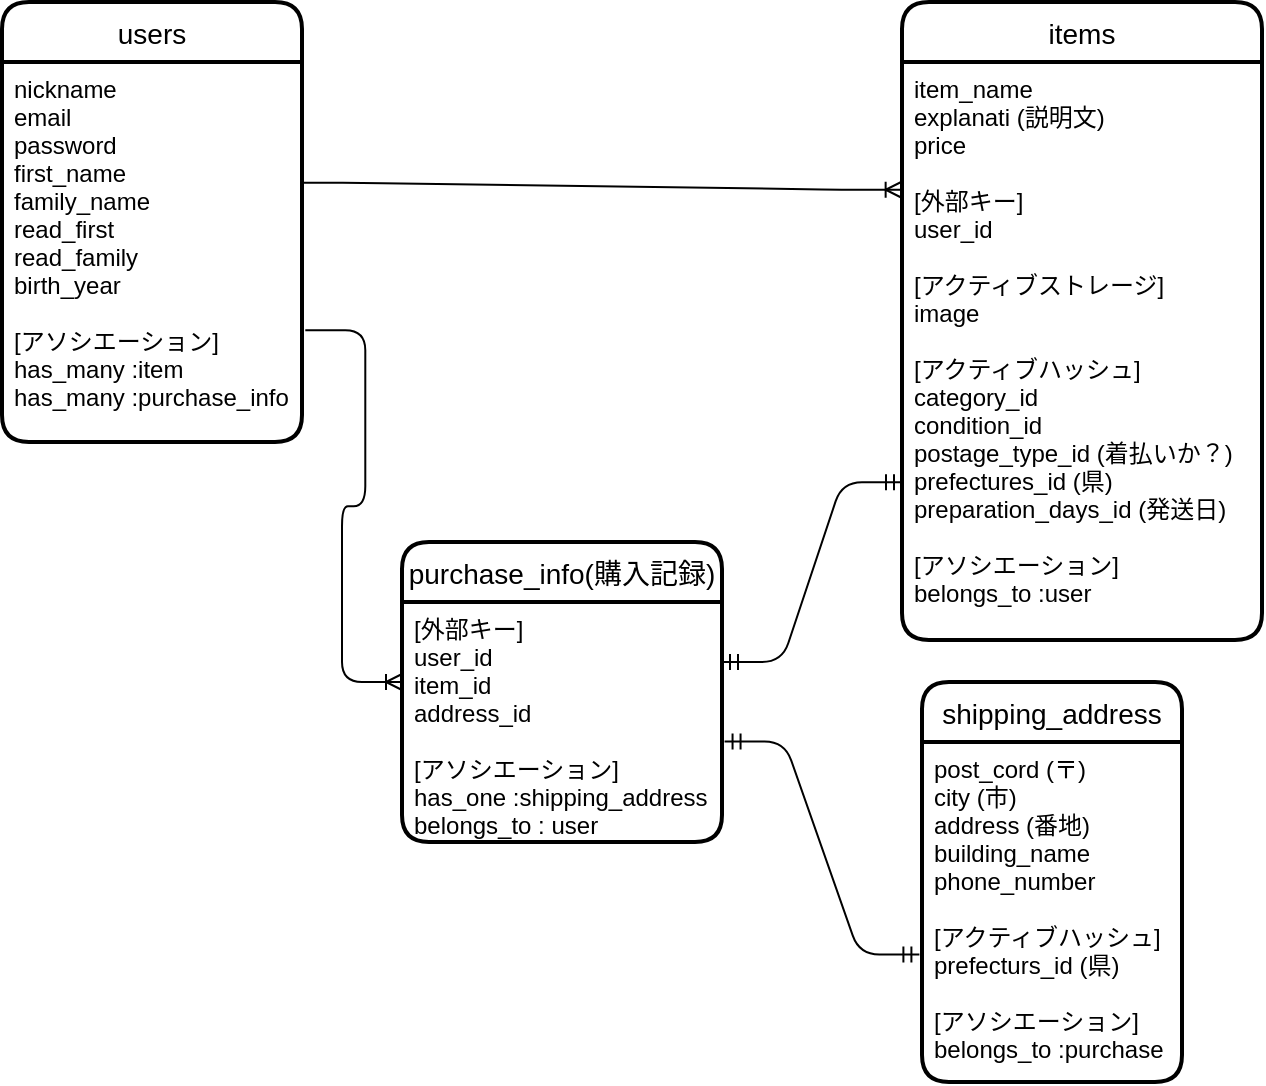 <mxfile version="13.10.0" type="embed">
    <diagram id="y7oEp9IW8L8wuzuZ9hH4" name="ページ1">
        <mxGraphModel dx="203" dy="487" grid="1" gridSize="10" guides="1" tooltips="1" connect="1" arrows="1" fold="1" page="1" pageScale="1" pageWidth="850" pageHeight="1100" math="0" shadow="0">
            <root>
                <mxCell id="0"/>
                <mxCell id="1" parent="0"/>
                <mxCell id="51" value="users" style="swimlane;childLayout=stackLayout;horizontal=1;startSize=30;horizontalStack=0;rounded=1;fontSize=14;fontStyle=0;strokeWidth=2;resizeParent=0;resizeLast=1;shadow=0;dashed=0;align=center;" vertex="1" parent="1">
                    <mxGeometry x="10" y="30" width="150" height="220" as="geometry"/>
                </mxCell>
                <mxCell id="52" value="nickname&#10;email&#10;password&#10;first_name&#10;family_name&#10;read_first&#10;read_family&#10;birth_year&#10;&#10;[アソシエーション]&#10;has_many :item&#10;has_many :purchase_info&#10;&#10;" style="align=left;strokeColor=none;fillColor=none;spacingLeft=4;fontSize=12;verticalAlign=top;resizable=0;rotatable=0;part=1;" vertex="1" parent="51">
                    <mxGeometry y="30" width="150" height="190" as="geometry"/>
                </mxCell>
                <mxCell id="54" style="edgeStyle=orthogonalEdgeStyle;rounded=0;orthogonalLoop=1;jettySize=auto;html=1;exitX=0.5;exitY=1;exitDx=0;exitDy=0;" edge="1" parent="51" source="52" target="52">
                    <mxGeometry relative="1" as="geometry"/>
                </mxCell>
                <mxCell id="58" value="items" style="swimlane;childLayout=stackLayout;horizontal=1;startSize=30;horizontalStack=0;rounded=1;fontSize=14;fontStyle=0;strokeWidth=2;resizeParent=0;resizeLast=1;shadow=0;dashed=0;align=center;" vertex="1" parent="1">
                    <mxGeometry x="460" y="30" width="180" height="319" as="geometry"/>
                </mxCell>
                <mxCell id="59" value="item_name&#10;explanati (説明文)&#10;price&#10;&#10;[外部キー]&#10;user_id&#10;&#10;[アクティブストレージ]&#10;image&#10;&#10;[アクティブハッシュ]&#10;category_id&#10;condition_id&#10;postage_type_id (着払いか？)&#10;prefectures_id (県)&#10;preparation_days_id (発送日)&#10;&#10;[アソシエーション]&#10;belongs_to :user&#10;&#10;&#10;&#10;&#10;" style="align=left;strokeColor=none;fillColor=none;spacingLeft=4;fontSize=12;verticalAlign=top;resizable=0;rotatable=0;part=1;" vertex="1" parent="58">
                    <mxGeometry y="30" width="180" height="289" as="geometry"/>
                </mxCell>
                <mxCell id="61" value="shipping_address" style="swimlane;childLayout=stackLayout;horizontal=1;startSize=30;horizontalStack=0;rounded=1;fontSize=14;fontStyle=0;strokeWidth=2;resizeParent=0;resizeLast=1;shadow=0;dashed=0;align=center;" vertex="1" parent="1">
                    <mxGeometry x="470" y="370" width="130" height="200" as="geometry"/>
                </mxCell>
                <mxCell id="62" value="post_cord (〒)&#10;city (市)&#10;address (番地)&#10;building_name&#10;phone_number&#10;&#10;[アクティブハッシュ]&#10;prefecturs_id (県)&#10;&#10;[アソシエーション]&#10;belongs_to :purchase" style="align=left;strokeColor=none;fillColor=none;spacingLeft=4;fontSize=12;verticalAlign=top;resizable=0;rotatable=0;part=1;" vertex="1" parent="61">
                    <mxGeometry y="30" width="130" height="170" as="geometry"/>
                </mxCell>
                <mxCell id="63" value="purchase_info(購入記録)" style="swimlane;childLayout=stackLayout;horizontal=1;startSize=30;horizontalStack=0;rounded=1;fontSize=14;fontStyle=0;strokeWidth=2;resizeParent=0;resizeLast=1;shadow=0;dashed=0;align=center;" vertex="1" parent="1">
                    <mxGeometry x="210" y="300" width="160" height="150" as="geometry"/>
                </mxCell>
                <mxCell id="64" value="[外部キー]&#10;user_id&#10;item_id&#10;address_id&#10;&#10;[アソシエーション]&#10;has_one :shipping_address&#10;belongs_to : user" style="align=left;strokeColor=none;fillColor=none;spacingLeft=4;fontSize=12;verticalAlign=top;resizable=0;rotatable=0;part=1;" vertex="1" parent="63">
                    <mxGeometry y="30" width="160" height="120" as="geometry"/>
                </mxCell>
                <mxCell id="74" value="" style="edgeStyle=entityRelationEdgeStyle;fontSize=12;html=1;endArrow=ERoneToMany;exitX=1.002;exitY=0.318;exitDx=0;exitDy=0;exitPerimeter=0;entryX=-0.001;entryY=0.221;entryDx=0;entryDy=0;entryPerimeter=0;" edge="1" parent="1" source="52" target="59">
                    <mxGeometry width="100" height="100" relative="1" as="geometry">
                        <mxPoint x="220" y="190" as="sourcePoint"/>
                        <mxPoint x="410" y="122" as="targetPoint"/>
                    </mxGeometry>
                </mxCell>
                <mxCell id="75" value="" style="edgeStyle=entityRelationEdgeStyle;fontSize=12;html=1;endArrow=ERmandOne;startArrow=ERmandOne;entryX=0;entryY=0.727;entryDx=0;entryDy=0;entryPerimeter=0;exitX=1;exitY=0.25;exitDx=0;exitDy=0;" edge="1" parent="1" source="64" target="59">
                    <mxGeometry width="100" height="100" relative="1" as="geometry">
                        <mxPoint x="230" y="420" as="sourcePoint"/>
                        <mxPoint x="330" y="270" as="targetPoint"/>
                    </mxGeometry>
                </mxCell>
                <mxCell id="81" value="" style="edgeStyle=entityRelationEdgeStyle;fontSize=12;html=1;endArrow=ERmandOne;startArrow=ERmandOne;entryX=-0.01;entryY=0.625;entryDx=0;entryDy=0;entryPerimeter=0;exitX=1.008;exitY=0.581;exitDx=0;exitDy=0;exitPerimeter=0;" edge="1" parent="1" source="64" target="62">
                    <mxGeometry width="100" height="100" relative="1" as="geometry">
                        <mxPoint x="260" y="640" as="sourcePoint"/>
                        <mxPoint x="360" y="540" as="targetPoint"/>
                    </mxGeometry>
                </mxCell>
                <mxCell id="82" value="" style="edgeStyle=entityRelationEdgeStyle;fontSize=12;html=1;endArrow=ERoneToMany;exitX=1.011;exitY=0.706;exitDx=0;exitDy=0;exitPerimeter=0;" edge="1" parent="1" source="52">
                    <mxGeometry width="100" height="100" relative="1" as="geometry">
                        <mxPoint x="140" y="270" as="sourcePoint"/>
                        <mxPoint x="210" y="370" as="targetPoint"/>
                    </mxGeometry>
                </mxCell>
            </root>
        </mxGraphModel>
    </diagram>
</mxfile>